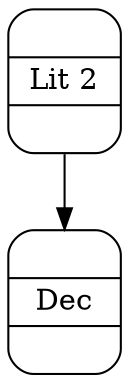 digraph {
  "margin"=0
  "compound"="true"
  // "rankdir"="LR"
  "nslimit"=20
  node ["shape"="Mrecord"]
  0 ["label"="{ { <i0> } | Dec | { <o0> } }"]
  1 ["label"="{ { <i0> } | Lit 2 | { <o0> } }"]
  1:"o0" -> 0:"i0"
}
